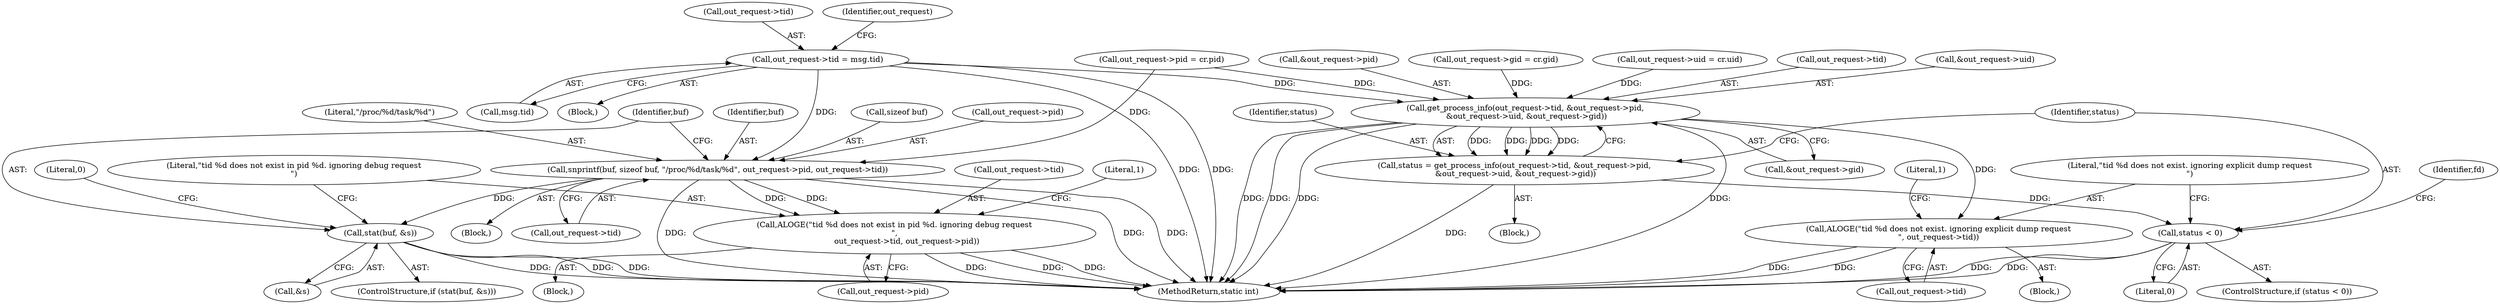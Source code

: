 digraph "1_Android_d7603583f90c2bc6074a4ee2886bd28082d7c65b_0@pointer" {
"1000243" [label="(Call,out_request->tid = msg.tid)"];
"1000294" [label="(Call,snprintf(buf, sizeof buf, \"/proc/%d/task/%d\", out_request->pid, out_request->tid))"];
"1000306" [label="(Call,stat(buf, &s))"];
"1000311" [label="(Call,ALOGE(\"tid %d does not exist in pid %d. ignoring debug request\n\",\n          out_request->tid, out_request->pid))"];
"1000344" [label="(Call,get_process_info(out_request->tid, &out_request->pid,\n &out_request->uid, &out_request->gid))"];
"1000342" [label="(Call,status = get_process_info(out_request->tid, &out_request->pid,\n &out_request->uid, &out_request->gid))"];
"1000361" [label="(Call,status < 0)"];
"1000365" [label="(Call,ALOGE(\"tid %d does not exist. ignoring explicit dump request\n\", out_request->tid))"];
"1000361" [label="(Call,status < 0)"];
"1000365" [label="(Call,ALOGE(\"tid %d does not exist. ignoring explicit dump request\n\", out_request->tid))"];
"1000307" [label="(Identifier,buf)"];
"1000343" [label="(Identifier,status)"];
"1000312" [label="(Literal,\"tid %d does not exist in pid %d. ignoring debug request\n\")"];
"1000247" [label="(Call,msg.tid)"];
"1000244" [label="(Call,out_request->tid)"];
"1000308" [label="(Call,&s)"];
"1000302" [label="(Call,out_request->tid)"];
"1000291" [label="(Block,)"];
"1000243" [label="(Call,out_request->tid = msg.tid)"];
"1000299" [label="(Call,out_request->pid)"];
"1000264" [label="(Call,out_request->gid = cr.gid)"];
"1000298" [label="(Literal,\"/proc/%d/task/%d\")"];
"1000295" [label="(Identifier,buf)"];
"1000356" [label="(Call,&out_request->gid)"];
"1000311" [label="(Call,ALOGE(\"tid %d does not exist in pid %d. ignoring debug request\n\",\n          out_request->tid, out_request->pid))"];
"1000362" [label="(Identifier,status)"];
"1000363" [label="(Literal,0)"];
"1000387" [label="(Literal,0)"];
"1000376" [label="(Identifier,fd)"];
"1000342" [label="(Call,status = get_process_info(out_request->tid, &out_request->pid,\n &out_request->uid, &out_request->gid))"];
"1000388" [label="(MethodReturn,static int)"];
"1000257" [label="(Call,out_request->uid = cr.uid)"];
"1000345" [label="(Call,out_request->tid)"];
"1000306" [label="(Call,stat(buf, &s))"];
"1000367" [label="(Call,out_request->tid)"];
"1000366" [label="(Literal,\"tid %d does not exist. ignoring explicit dump request\n\")"];
"1000294" [label="(Call,snprintf(buf, sizeof buf, \"/proc/%d/task/%d\", out_request->pid, out_request->tid))"];
"1000352" [label="(Call,&out_request->uid)"];
"1000344" [label="(Call,get_process_info(out_request->tid, &out_request->pid,\n &out_request->uid, &out_request->gid))"];
"1000310" [label="(Block,)"];
"1000348" [label="(Call,&out_request->pid)"];
"1000313" [label="(Call,out_request->tid)"];
"1000360" [label="(ControlStructure,if (status < 0))"];
"1000372" [label="(Literal,1)"];
"1000364" [label="(Block,)"];
"1000321" [label="(Literal,1)"];
"1000341" [label="(Block,)"];
"1000252" [label="(Identifier,out_request)"];
"1000296" [label="(Call,sizeof buf)"];
"1000250" [label="(Call,out_request->pid = cr.pid)"];
"1000316" [label="(Call,out_request->pid)"];
"1000103" [label="(Block,)"];
"1000305" [label="(ControlStructure,if (stat(buf, &s)))"];
"1000243" -> "1000103"  [label="AST: "];
"1000243" -> "1000247"  [label="CFG: "];
"1000244" -> "1000243"  [label="AST: "];
"1000247" -> "1000243"  [label="AST: "];
"1000252" -> "1000243"  [label="CFG: "];
"1000243" -> "1000388"  [label="DDG: "];
"1000243" -> "1000388"  [label="DDG: "];
"1000243" -> "1000294"  [label="DDG: "];
"1000243" -> "1000344"  [label="DDG: "];
"1000294" -> "1000291"  [label="AST: "];
"1000294" -> "1000302"  [label="CFG: "];
"1000295" -> "1000294"  [label="AST: "];
"1000296" -> "1000294"  [label="AST: "];
"1000298" -> "1000294"  [label="AST: "];
"1000299" -> "1000294"  [label="AST: "];
"1000302" -> "1000294"  [label="AST: "];
"1000307" -> "1000294"  [label="CFG: "];
"1000294" -> "1000388"  [label="DDG: "];
"1000294" -> "1000388"  [label="DDG: "];
"1000294" -> "1000388"  [label="DDG: "];
"1000250" -> "1000294"  [label="DDG: "];
"1000294" -> "1000306"  [label="DDG: "];
"1000294" -> "1000311"  [label="DDG: "];
"1000294" -> "1000311"  [label="DDG: "];
"1000306" -> "1000305"  [label="AST: "];
"1000306" -> "1000308"  [label="CFG: "];
"1000307" -> "1000306"  [label="AST: "];
"1000308" -> "1000306"  [label="AST: "];
"1000312" -> "1000306"  [label="CFG: "];
"1000387" -> "1000306"  [label="CFG: "];
"1000306" -> "1000388"  [label="DDG: "];
"1000306" -> "1000388"  [label="DDG: "];
"1000306" -> "1000388"  [label="DDG: "];
"1000311" -> "1000310"  [label="AST: "];
"1000311" -> "1000316"  [label="CFG: "];
"1000312" -> "1000311"  [label="AST: "];
"1000313" -> "1000311"  [label="AST: "];
"1000316" -> "1000311"  [label="AST: "];
"1000321" -> "1000311"  [label="CFG: "];
"1000311" -> "1000388"  [label="DDG: "];
"1000311" -> "1000388"  [label="DDG: "];
"1000311" -> "1000388"  [label="DDG: "];
"1000344" -> "1000342"  [label="AST: "];
"1000344" -> "1000356"  [label="CFG: "];
"1000345" -> "1000344"  [label="AST: "];
"1000348" -> "1000344"  [label="AST: "];
"1000352" -> "1000344"  [label="AST: "];
"1000356" -> "1000344"  [label="AST: "];
"1000342" -> "1000344"  [label="CFG: "];
"1000344" -> "1000388"  [label="DDG: "];
"1000344" -> "1000388"  [label="DDG: "];
"1000344" -> "1000388"  [label="DDG: "];
"1000344" -> "1000388"  [label="DDG: "];
"1000344" -> "1000342"  [label="DDG: "];
"1000344" -> "1000342"  [label="DDG: "];
"1000344" -> "1000342"  [label="DDG: "];
"1000344" -> "1000342"  [label="DDG: "];
"1000250" -> "1000344"  [label="DDG: "];
"1000257" -> "1000344"  [label="DDG: "];
"1000264" -> "1000344"  [label="DDG: "];
"1000344" -> "1000365"  [label="DDG: "];
"1000342" -> "1000341"  [label="AST: "];
"1000343" -> "1000342"  [label="AST: "];
"1000362" -> "1000342"  [label="CFG: "];
"1000342" -> "1000388"  [label="DDG: "];
"1000342" -> "1000361"  [label="DDG: "];
"1000361" -> "1000360"  [label="AST: "];
"1000361" -> "1000363"  [label="CFG: "];
"1000362" -> "1000361"  [label="AST: "];
"1000363" -> "1000361"  [label="AST: "];
"1000366" -> "1000361"  [label="CFG: "];
"1000376" -> "1000361"  [label="CFG: "];
"1000361" -> "1000388"  [label="DDG: "];
"1000361" -> "1000388"  [label="DDG: "];
"1000365" -> "1000364"  [label="AST: "];
"1000365" -> "1000367"  [label="CFG: "];
"1000366" -> "1000365"  [label="AST: "];
"1000367" -> "1000365"  [label="AST: "];
"1000372" -> "1000365"  [label="CFG: "];
"1000365" -> "1000388"  [label="DDG: "];
"1000365" -> "1000388"  [label="DDG: "];
}
